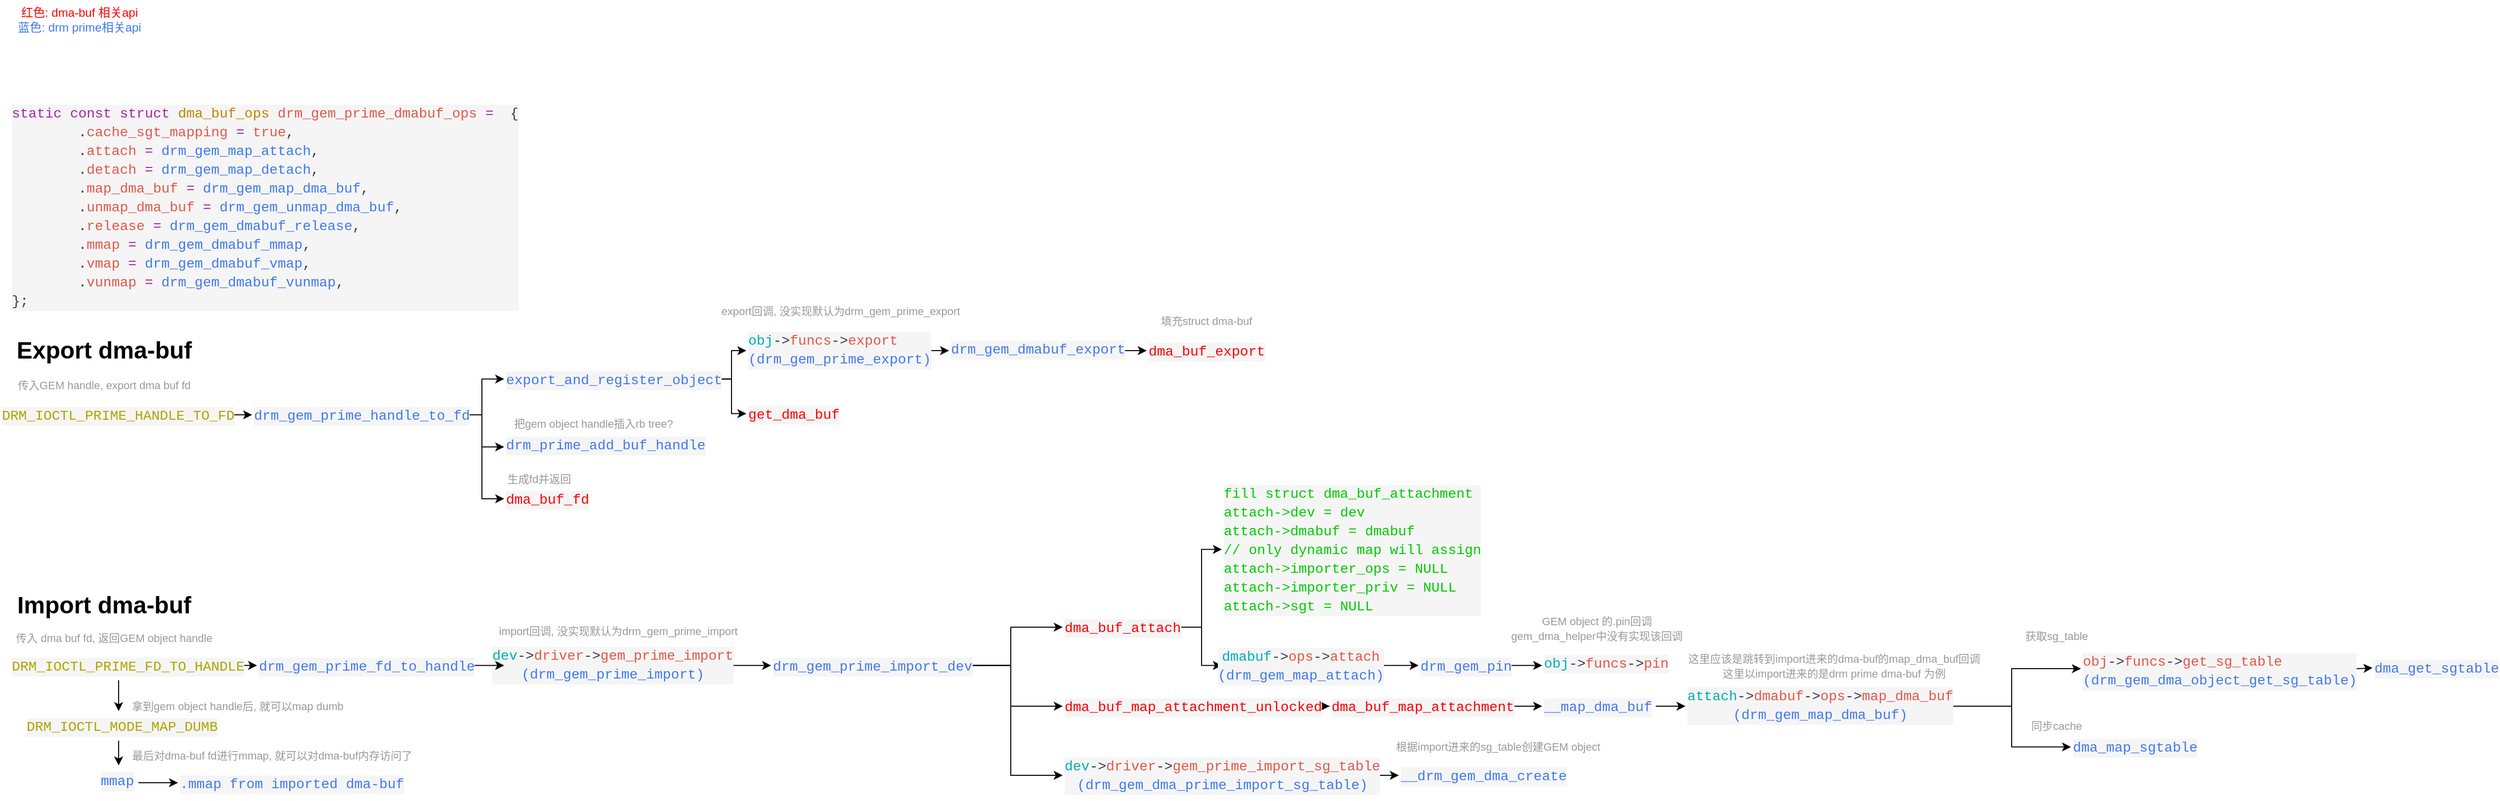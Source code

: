 <mxfile version="25.0.3">
  <diagram name="Page-1" id="syf8CGJI8Fy8KUV9CtZf">
    <mxGraphModel dx="1064" dy="1707" grid="1" gridSize="10" guides="1" tooltips="1" connect="1" arrows="1" fold="1" page="1" pageScale="1" pageWidth="827" pageHeight="1169" background="#FFFFFF" math="0" shadow="0">
      <root>
        <mxCell id="0" />
        <mxCell id="1" parent="0" />
        <mxCell id="7QPMSQ-8bjf0m_F3JloD-5" value="" style="edgeStyle=orthogonalEdgeStyle;rounded=0;orthogonalLoop=1;jettySize=auto;html=1;" parent="1" source="7QPMSQ-8bjf0m_F3JloD-2" target="7QPMSQ-8bjf0m_F3JloD-3" edge="1">
          <mxGeometry relative="1" as="geometry" />
        </mxCell>
        <mxCell id="7QPMSQ-8bjf0m_F3JloD-2" value="&lt;div style=&quot;color: #383a42;background-color: #f5f5f5;font-family: Consolas, &#39;Courier New&#39;, monospace;font-weight: normal;font-size: 14px;line-height: 19px;white-space: pre;&quot;&gt;&lt;div&gt;&lt;span style=&quot;color: #aca600;&quot;&gt;DRM_IOCTL_PRIME_HANDLE_TO_FD&lt;/span&gt;&lt;/div&gt;&lt;/div&gt;" style="text;whiteSpace=wrap;html=1;" parent="1" vertex="1">
          <mxGeometry y="55" width="230" height="30" as="geometry" />
        </mxCell>
        <mxCell id="7QPMSQ-8bjf0m_F3JloD-10" style="edgeStyle=orthogonalEdgeStyle;rounded=0;orthogonalLoop=1;jettySize=auto;html=1;exitX=1;exitY=0.5;exitDx=0;exitDy=0;entryX=0;entryY=0.5;entryDx=0;entryDy=0;" parent="1" source="7QPMSQ-8bjf0m_F3JloD-3" target="7QPMSQ-8bjf0m_F3JloD-8" edge="1">
          <mxGeometry relative="1" as="geometry" />
        </mxCell>
        <mxCell id="vuLgAwZv7nSGGhIB2zGk-6" style="edgeStyle=orthogonalEdgeStyle;rounded=0;orthogonalLoop=1;jettySize=auto;html=1;exitX=1;exitY=0.5;exitDx=0;exitDy=0;entryX=0;entryY=0.5;entryDx=0;entryDy=0;" parent="1" source="7QPMSQ-8bjf0m_F3JloD-3" target="vuLgAwZv7nSGGhIB2zGk-5" edge="1">
          <mxGeometry relative="1" as="geometry" />
        </mxCell>
        <mxCell id="vuLgAwZv7nSGGhIB2zGk-9" style="edgeStyle=orthogonalEdgeStyle;rounded=0;orthogonalLoop=1;jettySize=auto;html=1;exitX=1;exitY=0.5;exitDx=0;exitDy=0;entryX=0;entryY=0.5;entryDx=0;entryDy=0;" parent="1" source="7QPMSQ-8bjf0m_F3JloD-3" target="vuLgAwZv7nSGGhIB2zGk-8" edge="1">
          <mxGeometry relative="1" as="geometry" />
        </mxCell>
        <mxCell id="7QPMSQ-8bjf0m_F3JloD-3" value="&lt;div style=&quot;color: #383a42;background-color: #f5f5f5;font-family: Consolas, &#39;Courier New&#39;, monospace;font-weight: normal;font-size: 14px;line-height: 19px;white-space: pre;&quot;&gt;&lt;div&gt;&lt;span style=&quot;color: #4078f2;&quot;&gt;drm_gem_prime_handle_to_fd&lt;/span&gt;&lt;/div&gt;&lt;/div&gt;" style="text;whiteSpace=wrap;html=1;" parent="1" vertex="1">
          <mxGeometry x="255" y="55" width="210" height="30" as="geometry" />
        </mxCell>
        <mxCell id="7QPMSQ-8bjf0m_F3JloD-6" value="&lt;font color=&quot;#999999&quot; style=&quot;font-size: 11px;&quot;&gt;传入GEM handle, export dma buf fd&lt;/font&gt;" style="text;html=1;align=center;verticalAlign=middle;resizable=0;points=[];autosize=1;strokeColor=none;fillColor=none;" parent="1" vertex="1">
          <mxGeometry x="5" y="25" width="200" height="30" as="geometry" />
        </mxCell>
        <mxCell id="7QPMSQ-8bjf0m_F3JloD-13" value="" style="edgeStyle=orthogonalEdgeStyle;rounded=0;orthogonalLoop=1;jettySize=auto;html=1;" parent="1" source="7QPMSQ-8bjf0m_F3JloD-8" target="7QPMSQ-8bjf0m_F3JloD-12" edge="1">
          <mxGeometry relative="1" as="geometry" />
        </mxCell>
        <mxCell id="7QPMSQ-8bjf0m_F3JloD-15" style="edgeStyle=orthogonalEdgeStyle;rounded=0;orthogonalLoop=1;jettySize=auto;html=1;exitX=1;exitY=0.5;exitDx=0;exitDy=0;entryX=0;entryY=0.5;entryDx=0;entryDy=0;" parent="1" source="7QPMSQ-8bjf0m_F3JloD-8" target="7QPMSQ-8bjf0m_F3JloD-14" edge="1">
          <mxGeometry relative="1" as="geometry" />
        </mxCell>
        <mxCell id="7QPMSQ-8bjf0m_F3JloD-8" value="&lt;div style=&quot;color: #383a42;background-color: #f5f5f5;font-family: Consolas, &#39;Courier New&#39;, monospace;font-weight: normal;font-size: 14px;line-height: 19px;white-space: pre;&quot;&gt;&lt;div&gt;&lt;span style=&quot;color: #4078f2;&quot;&gt;export_and_register_object&lt;/span&gt;&lt;/div&gt;&lt;/div&gt;" style="text;whiteSpace=wrap;html=1;" parent="1" vertex="1">
          <mxGeometry x="510" y="18.75" width="210" height="30" as="geometry" />
        </mxCell>
        <mxCell id="7QPMSQ-8bjf0m_F3JloD-17" value="" style="edgeStyle=orthogonalEdgeStyle;rounded=0;orthogonalLoop=1;jettySize=auto;html=1;" parent="1" source="7QPMSQ-8bjf0m_F3JloD-12" target="7QPMSQ-8bjf0m_F3JloD-16" edge="1">
          <mxGeometry relative="1" as="geometry" />
        </mxCell>
        <mxCell id="7QPMSQ-8bjf0m_F3JloD-12" value="&lt;div style=&quot;color: #383a42;background-color: #f5f5f5;font-family: Consolas, &#39;Courier New&#39;, monospace;font-weight: normal;font-size: 14px;line-height: 19px;white-space: pre;&quot;&gt;&lt;div&gt;&lt;div style=&quot;line-height: 19px;&quot;&gt;&lt;span style=&quot;color: #00afaf;&quot;&gt;obj&lt;/span&gt;-&amp;gt;&lt;span style=&quot;color: #e45649;&quot;&gt;funcs&lt;/span&gt;-&amp;gt;&lt;span style=&quot;color: #e45649;&quot;&gt;export&lt;/span&gt;&lt;/div&gt;&lt;/div&gt;&lt;div&gt;&lt;span style=&quot;color: #4078f2;&quot;&gt;(drm_gem_prime_export)&lt;/span&gt;&lt;/div&gt;&lt;/div&gt;" style="text;whiteSpace=wrap;html=1;" parent="1" vertex="1">
          <mxGeometry x="755" y="-21.25" width="160" height="52.5" as="geometry" />
        </mxCell>
        <mxCell id="7QPMSQ-8bjf0m_F3JloD-14" value="&lt;div style=&quot;background-color: rgb(245, 245, 245); font-family: Consolas, &amp;quot;Courier New&amp;quot;, monospace; font-weight: normal; font-size: 14px; line-height: 19px; white-space: pre;&quot;&gt;&lt;div style=&quot;&quot;&gt;&lt;font color=&quot;#ff0000&quot;&gt;get_dma_buf&lt;/font&gt;&lt;/div&gt;&lt;/div&gt;" style="text;whiteSpace=wrap;html=1;" parent="1" vertex="1">
          <mxGeometry x="755" y="53.75" width="90" height="30" as="geometry" />
        </mxCell>
        <mxCell id="7QPMSQ-8bjf0m_F3JloD-19" value="" style="edgeStyle=orthogonalEdgeStyle;rounded=0;orthogonalLoop=1;jettySize=auto;html=1;" parent="1" source="7QPMSQ-8bjf0m_F3JloD-16" target="7QPMSQ-8bjf0m_F3JloD-18" edge="1">
          <mxGeometry relative="1" as="geometry" />
        </mxCell>
        <mxCell id="7QPMSQ-8bjf0m_F3JloD-16" value="&lt;div style=&quot;color: #383a42;background-color: #f5f5f5;font-family: Consolas, &#39;Courier New&#39;, monospace;font-weight: normal;font-size: 14px;line-height: 19px;white-space: pre;&quot;&gt;&lt;div&gt;&lt;span style=&quot;color: #4078f2;&quot;&gt;drm_gem_dmabuf_export&lt;/span&gt;&lt;/div&gt;&lt;/div&gt;" style="text;whiteSpace=wrap;html=1;" parent="1" vertex="1">
          <mxGeometry x="960" y="-12.5" width="170" height="35" as="geometry" />
        </mxCell>
        <mxCell id="7QPMSQ-8bjf0m_F3JloD-18" value="&lt;div style=&quot;background-color: rgb(245, 245, 245); font-family: Consolas, &amp;quot;Courier New&amp;quot;, monospace; font-weight: normal; font-size: 14px; line-height: 19px; white-space: pre;&quot;&gt;&lt;div style=&quot;&quot;&gt;&lt;font color=&quot;#ff0000&quot;&gt;dma_buf_export&lt;/font&gt;&lt;/div&gt;&lt;/div&gt;" style="text;whiteSpace=wrap;html=1;" parent="1" vertex="1">
          <mxGeometry x="1160" y="-10" width="120" height="30" as="geometry" />
        </mxCell>
        <mxCell id="7QPMSQ-8bjf0m_F3JloD-24" value="" style="edgeStyle=orthogonalEdgeStyle;rounded=0;orthogonalLoop=1;jettySize=auto;html=1;" parent="1" source="7QPMSQ-8bjf0m_F3JloD-20" target="7QPMSQ-8bjf0m_F3JloD-23" edge="1">
          <mxGeometry relative="1" as="geometry" />
        </mxCell>
        <mxCell id="vuLgAwZv7nSGGhIB2zGk-18" value="" style="edgeStyle=orthogonalEdgeStyle;rounded=0;orthogonalLoop=1;jettySize=auto;html=1;" parent="1" source="7QPMSQ-8bjf0m_F3JloD-20" target="vuLgAwZv7nSGGhIB2zGk-17" edge="1">
          <mxGeometry relative="1" as="geometry" />
        </mxCell>
        <mxCell id="7QPMSQ-8bjf0m_F3JloD-20" value="&lt;div style=&quot;color: #383a42;background-color: #f5f5f5;font-family: Consolas, &#39;Courier New&#39;, monospace;font-weight: normal;font-size: 14px;line-height: 19px;white-space: pre;&quot;&gt;&lt;div&gt;&lt;span style=&quot;color: #aca600;&quot;&gt;DRM_IOCTL_PRIME_FD_TO_HANDLE&lt;/span&gt;&lt;/div&gt;&lt;/div&gt;" style="text;whiteSpace=wrap;html=1;" parent="1" vertex="1">
          <mxGeometry x="10" y="308.75" width="220" height="30" as="geometry" />
        </mxCell>
        <mxCell id="7QPMSQ-8bjf0m_F3JloD-21" value="传入 dma buf fd, 返回GEM object handle" style="text;html=1;align=center;verticalAlign=middle;resizable=0;points=[];autosize=1;strokeColor=none;fillColor=none;fontSize=11;fontColor=#999999;" parent="1" vertex="1">
          <mxGeometry x="5" y="281.25" width="220" height="30" as="geometry" />
        </mxCell>
        <mxCell id="7QPMSQ-8bjf0m_F3JloD-27" value="" style="edgeStyle=orthogonalEdgeStyle;rounded=0;orthogonalLoop=1;jettySize=auto;html=1;" parent="1" source="7QPMSQ-8bjf0m_F3JloD-22" target="7QPMSQ-8bjf0m_F3JloD-25" edge="1">
          <mxGeometry relative="1" as="geometry" />
        </mxCell>
        <mxCell id="7QPMSQ-8bjf0m_F3JloD-22" value="&lt;div style=&quot;color: #383a42;background-color: #f5f5f5;font-family: Consolas, &#39;Courier New&#39;, monospace;font-weight: normal;font-size: 14px;line-height: 19px;white-space: pre;&quot;&gt;&lt;div&gt;&lt;div style=&quot;line-height: 19px;&quot;&gt;&lt;span style=&quot;color: #00afaf;&quot;&gt;dev&lt;/span&gt;-&amp;gt;&lt;span style=&quot;color: #e45649;&quot;&gt;driver&lt;/span&gt;-&amp;gt;&lt;span style=&quot;color: #e45649;&quot;&gt;gem_prime_import&lt;/span&gt;&lt;/div&gt;&lt;/div&gt;&lt;div&gt;&lt;span style=&quot;color: #4078f2;&quot;&gt;(drm_gem_prime_import)&lt;/span&gt;&lt;/div&gt;&lt;/div&gt;" style="text;whiteSpace=wrap;html=1;align=center;" parent="1" vertex="1">
          <mxGeometry x="510" y="297.5" width="220" height="52.5" as="geometry" />
        </mxCell>
        <mxCell id="7QPMSQ-8bjf0m_F3JloD-26" value="" style="edgeStyle=orthogonalEdgeStyle;rounded=0;orthogonalLoop=1;jettySize=auto;html=1;" parent="1" source="7QPMSQ-8bjf0m_F3JloD-23" target="7QPMSQ-8bjf0m_F3JloD-22" edge="1">
          <mxGeometry relative="1" as="geometry" />
        </mxCell>
        <mxCell id="7QPMSQ-8bjf0m_F3JloD-23" value="&lt;div style=&quot;color: #383a42;background-color: #f5f5f5;font-family: Consolas, &#39;Courier New&#39;, monospace;font-weight: normal;font-size: 14px;line-height: 19px;white-space: pre;&quot;&gt;&lt;div&gt;&lt;span style=&quot;color: #4078f2;&quot;&gt;drm_gem_prime_fd_to_handle&lt;/span&gt;&lt;/div&gt;&lt;/div&gt;" style="text;whiteSpace=wrap;html=1;" parent="1" vertex="1">
          <mxGeometry x="260" y="308.75" width="210" height="30" as="geometry" />
        </mxCell>
        <mxCell id="7QPMSQ-8bjf0m_F3JloD-29" style="edgeStyle=orthogonalEdgeStyle;rounded=0;orthogonalLoop=1;jettySize=auto;html=1;exitX=1;exitY=0.5;exitDx=0;exitDy=0;entryX=0;entryY=0.5;entryDx=0;entryDy=0;" parent="1" source="7QPMSQ-8bjf0m_F3JloD-25" target="7QPMSQ-8bjf0m_F3JloD-28" edge="1">
          <mxGeometry relative="1" as="geometry" />
        </mxCell>
        <mxCell id="7QPMSQ-8bjf0m_F3JloD-41" style="edgeStyle=orthogonalEdgeStyle;rounded=0;orthogonalLoop=1;jettySize=auto;html=1;exitX=1;exitY=0.5;exitDx=0;exitDy=0;entryX=0;entryY=0.5;entryDx=0;entryDy=0;" parent="1" source="7QPMSQ-8bjf0m_F3JloD-25" target="7QPMSQ-8bjf0m_F3JloD-39" edge="1">
          <mxGeometry relative="1" as="geometry" />
        </mxCell>
        <mxCell id="7QPMSQ-8bjf0m_F3JloD-43" style="edgeStyle=orthogonalEdgeStyle;rounded=0;orthogonalLoop=1;jettySize=auto;html=1;exitX=1;exitY=0.5;exitDx=0;exitDy=0;entryX=0;entryY=0.5;entryDx=0;entryDy=0;" parent="1" source="7QPMSQ-8bjf0m_F3JloD-25" target="7QPMSQ-8bjf0m_F3JloD-42" edge="1">
          <mxGeometry relative="1" as="geometry" />
        </mxCell>
        <mxCell id="7QPMSQ-8bjf0m_F3JloD-25" value="&lt;div style=&quot;color: #383a42;background-color: #f5f5f5;font-family: Consolas, &#39;Courier New&#39;, monospace;font-weight: normal;font-size: 14px;line-height: 19px;white-space: pre;&quot;&gt;&lt;div&gt;&lt;span style=&quot;color: #4078f2;&quot;&gt;drm_gem_prime_import_dev&lt;/span&gt;&lt;/div&gt;&lt;/div&gt;" style="text;whiteSpace=wrap;html=1;" parent="1" vertex="1">
          <mxGeometry x="780" y="308.75" width="190" height="30" as="geometry" />
        </mxCell>
        <mxCell id="7QPMSQ-8bjf0m_F3JloD-31" value="" style="edgeStyle=orthogonalEdgeStyle;rounded=0;orthogonalLoop=1;jettySize=auto;html=1;" parent="1" source="7QPMSQ-8bjf0m_F3JloD-28" target="7QPMSQ-8bjf0m_F3JloD-30" edge="1">
          <mxGeometry relative="1" as="geometry" />
        </mxCell>
        <mxCell id="7QPMSQ-8bjf0m_F3JloD-54" style="edgeStyle=orthogonalEdgeStyle;rounded=0;orthogonalLoop=1;jettySize=auto;html=1;exitX=1;exitY=0.5;exitDx=0;exitDy=0;entryX=0;entryY=0.5;entryDx=0;entryDy=0;" parent="1" source="7QPMSQ-8bjf0m_F3JloD-28" target="7QPMSQ-8bjf0m_F3JloD-52" edge="1">
          <mxGeometry relative="1" as="geometry" />
        </mxCell>
        <mxCell id="7QPMSQ-8bjf0m_F3JloD-28" value="&lt;div style=&quot;background-color: rgb(245, 245, 245); font-family: Consolas, &amp;quot;Courier New&amp;quot;, monospace; font-weight: normal; font-size: 14px; line-height: 19px; white-space: pre;&quot;&gt;&lt;div style=&quot;&quot;&gt;&lt;font color=&quot;#ff0000&quot;&gt;dma_buf_attach&lt;/font&gt;&lt;/div&gt;&lt;/div&gt;" style="text;whiteSpace=wrap;html=1;" parent="1" vertex="1">
          <mxGeometry x="1075" y="270" width="120" height="30" as="geometry" />
        </mxCell>
        <mxCell id="7QPMSQ-8bjf0m_F3JloD-35" value="" style="edgeStyle=orthogonalEdgeStyle;rounded=0;orthogonalLoop=1;jettySize=auto;html=1;" parent="1" source="7QPMSQ-8bjf0m_F3JloD-30" target="7QPMSQ-8bjf0m_F3JloD-34" edge="1">
          <mxGeometry relative="1" as="geometry" />
        </mxCell>
        <mxCell id="7QPMSQ-8bjf0m_F3JloD-30" value="&lt;div style=&quot;background-color: rgb(245, 245, 245); font-family: Consolas, &amp;quot;Courier New&amp;quot;, monospace; font-weight: normal; font-size: 14px; line-height: 19px; white-space: pre;&quot;&gt;&lt;div style=&quot;color: rgb(56, 58, 66);&quot;&gt;&lt;span style=&quot;color: #00afaf;&quot;&gt;dmabuf&lt;/span&gt;&lt;span style=&quot;color: #383a42;&quot;&gt;-&amp;gt;&lt;/span&gt;&lt;span style=&quot;color: #e45649;&quot;&gt;ops&lt;/span&gt;&lt;span style=&quot;color: #383a42;&quot;&gt;-&amp;gt;&lt;/span&gt;&lt;span style=&quot;color: #e45649;&quot;&gt;attach&lt;/span&gt;&lt;/div&gt;&lt;div style=&quot;&quot;&gt;&lt;span style=&quot;color: rgb(64, 120, 242);&quot;&gt;(drm_gem_map_attach)&lt;/span&gt;&lt;/div&gt;&lt;/div&gt;" style="text;whiteSpace=wrap;html=1;align=center;" parent="1" vertex="1">
          <mxGeometry x="1236" y="298.75" width="160" height="50" as="geometry" />
        </mxCell>
        <mxCell id="7QPMSQ-8bjf0m_F3JloD-32" value="&lt;div style=&quot;color: #383a42;background-color: #f5f5f5;font-family: Consolas, &#39;Courier New&#39;, monospace;font-weight: normal;font-size: 14px;line-height: 19px;white-space: pre;&quot;&gt;&lt;div&gt;&lt;span style=&quot;color: #a626a4;&quot;&gt;static&lt;/span&gt;&lt;span style=&quot;color: #383a42;&quot;&gt; &lt;/span&gt;&lt;span style=&quot;color: #a626a4;&quot;&gt;const&lt;/span&gt;&lt;span style=&quot;color: #383a42;&quot;&gt; &lt;/span&gt;&lt;span style=&quot;color: #a626a4;&quot;&gt;struct&lt;/span&gt;&lt;span style=&quot;color: #383a42;&quot;&gt; &lt;/span&gt;&lt;span style=&quot;color: #c18401;&quot;&gt;dma_buf_ops&lt;/span&gt;&lt;span style=&quot;color: #383a42;&quot;&gt; &lt;/span&gt;&lt;span style=&quot;color: #e45649;&quot;&gt;drm_gem_prime_dmabuf_ops&lt;/span&gt;&lt;span style=&quot;color: #383a42;&quot;&gt; &lt;/span&gt;&lt;span style=&quot;color: #a626a4;&quot;&gt;=&lt;/span&gt;&lt;span style=&quot;color: #383a42;&quot;&gt; &amp;nbsp;{&lt;/span&gt;&lt;/div&gt;&lt;div&gt;&lt;span style=&quot;color: #383a42;&quot;&gt;&amp;nbsp; &amp;nbsp; &amp;nbsp; &amp;nbsp; .&lt;/span&gt;&lt;span style=&quot;color: #e45649;&quot;&gt;cache_sgt_mapping&lt;/span&gt;&lt;span style=&quot;color: #383a42;&quot;&gt; &lt;/span&gt;&lt;span style=&quot;color: #a626a4;&quot;&gt;=&lt;/span&gt;&lt;span style=&quot;color: #383a42;&quot;&gt; &lt;/span&gt;&lt;span style=&quot;color: #e45649;&quot;&gt;true&lt;/span&gt;&lt;span style=&quot;color: #383a42;&quot;&gt;,&lt;/span&gt;&lt;/div&gt;&lt;div&gt;&lt;span style=&quot;color: #383a42;&quot;&gt;&amp;nbsp; &amp;nbsp; &amp;nbsp; &amp;nbsp; .&lt;/span&gt;&lt;span style=&quot;color: #e45649;&quot;&gt;attach&lt;/span&gt;&lt;span style=&quot;color: #383a42;&quot;&gt; &lt;/span&gt;&lt;span style=&quot;color: #a626a4;&quot;&gt;=&lt;/span&gt;&lt;span style=&quot;color: #383a42;&quot;&gt; &lt;/span&gt;&lt;span style=&quot;color: #4078f2;&quot;&gt;drm_gem_map_attach&lt;/span&gt;&lt;span style=&quot;color: #383a42;&quot;&gt;,&lt;/span&gt;&lt;/div&gt;&lt;div&gt;&lt;span style=&quot;color: #383a42;&quot;&gt;&amp;nbsp; &amp;nbsp; &amp;nbsp; &amp;nbsp; .&lt;/span&gt;&lt;span style=&quot;color: #e45649;&quot;&gt;detach&lt;/span&gt;&lt;span style=&quot;color: #383a42;&quot;&gt; &lt;/span&gt;&lt;span style=&quot;color: #a626a4;&quot;&gt;=&lt;/span&gt;&lt;span style=&quot;color: #383a42;&quot;&gt; &lt;/span&gt;&lt;span style=&quot;color: #4078f2;&quot;&gt;drm_gem_map_detach&lt;/span&gt;&lt;span style=&quot;color: #383a42;&quot;&gt;,&lt;/span&gt;&lt;/div&gt;&lt;div&gt;&lt;span style=&quot;color: #383a42;&quot;&gt;&amp;nbsp; &amp;nbsp; &amp;nbsp; &amp;nbsp; .&lt;/span&gt;&lt;span style=&quot;color: #e45649;&quot;&gt;map_dma_buf&lt;/span&gt;&lt;span style=&quot;color: #383a42;&quot;&gt; &lt;/span&gt;&lt;span style=&quot;color: #a626a4;&quot;&gt;=&lt;/span&gt;&lt;span style=&quot;color: #383a42;&quot;&gt; &lt;/span&gt;&lt;span style=&quot;color: #4078f2;&quot;&gt;drm_gem_map_dma_buf&lt;/span&gt;&lt;span style=&quot;color: #383a42;&quot;&gt;,&lt;/span&gt;&lt;/div&gt;&lt;div&gt;&lt;span style=&quot;color: #383a42;&quot;&gt;&amp;nbsp; &amp;nbsp; &amp;nbsp; &amp;nbsp; .&lt;/span&gt;&lt;span style=&quot;color: #e45649;&quot;&gt;unmap_dma_buf&lt;/span&gt;&lt;span style=&quot;color: #383a42;&quot;&gt; &lt;/span&gt;&lt;span style=&quot;color: #a626a4;&quot;&gt;=&lt;/span&gt;&lt;span style=&quot;color: #383a42;&quot;&gt; &lt;/span&gt;&lt;span style=&quot;color: #4078f2;&quot;&gt;drm_gem_unmap_dma_buf&lt;/span&gt;&lt;span style=&quot;color: #383a42;&quot;&gt;,&lt;/span&gt;&lt;/div&gt;&lt;div&gt;&lt;span style=&quot;color: #383a42;&quot;&gt;&amp;nbsp; &amp;nbsp; &amp;nbsp; &amp;nbsp; .&lt;/span&gt;&lt;span style=&quot;color: #e45649;&quot;&gt;release&lt;/span&gt;&lt;span style=&quot;color: #383a42;&quot;&gt; &lt;/span&gt;&lt;span style=&quot;color: #a626a4;&quot;&gt;=&lt;/span&gt;&lt;span style=&quot;color: #383a42;&quot;&gt; &lt;/span&gt;&lt;span style=&quot;color: #4078f2;&quot;&gt;drm_gem_dmabuf_release&lt;/span&gt;&lt;span style=&quot;color: #383a42;&quot;&gt;,&lt;/span&gt;&lt;/div&gt;&lt;div&gt;&lt;span style=&quot;color: #383a42;&quot;&gt;&amp;nbsp; &amp;nbsp; &amp;nbsp; &amp;nbsp; .&lt;/span&gt;&lt;span style=&quot;color: #e45649;&quot;&gt;mmap&lt;/span&gt;&lt;span style=&quot;color: #383a42;&quot;&gt; &lt;/span&gt;&lt;span style=&quot;color: #a626a4;&quot;&gt;=&lt;/span&gt;&lt;span style=&quot;color: #383a42;&quot;&gt; &lt;/span&gt;&lt;span style=&quot;color: #4078f2;&quot;&gt;drm_gem_dmabuf_mmap&lt;/span&gt;&lt;span style=&quot;color: #383a42;&quot;&gt;,&lt;/span&gt;&lt;/div&gt;&lt;div&gt;&lt;span style=&quot;color: #383a42;&quot;&gt;&amp;nbsp; &amp;nbsp; &amp;nbsp; &amp;nbsp; .&lt;/span&gt;&lt;span style=&quot;color: #e45649;&quot;&gt;vmap&lt;/span&gt;&lt;span style=&quot;color: #383a42;&quot;&gt; &lt;/span&gt;&lt;span style=&quot;color: #a626a4;&quot;&gt;=&lt;/span&gt;&lt;span style=&quot;color: #383a42;&quot;&gt; &lt;/span&gt;&lt;span style=&quot;color: #4078f2;&quot;&gt;drm_gem_dmabuf_vmap&lt;/span&gt;&lt;span style=&quot;color: #383a42;&quot;&gt;,&lt;/span&gt;&lt;/div&gt;&lt;div&gt;&lt;span style=&quot;color: #383a42;&quot;&gt;&amp;nbsp; &amp;nbsp; &amp;nbsp; &amp;nbsp; .&lt;/span&gt;&lt;span style=&quot;color: #e45649;&quot;&gt;vunmap&lt;/span&gt;&lt;span style=&quot;color: #383a42;&quot;&gt; &lt;/span&gt;&lt;span style=&quot;color: #a626a4;&quot;&gt;=&lt;/span&gt;&lt;span style=&quot;color: #383a42;&quot;&gt; &lt;/span&gt;&lt;span style=&quot;color: #4078f2;&quot;&gt;drm_gem_dmabuf_vunmap&lt;/span&gt;&lt;span style=&quot;color: #383a42;&quot;&gt;,&lt;/span&gt;&lt;/div&gt;&lt;div&gt;&lt;span style=&quot;color: #383a42;&quot;&gt;};&lt;/span&gt;&lt;/div&gt;&lt;/div&gt;" style="text;whiteSpace=wrap;html=1;" parent="1" vertex="1">
          <mxGeometry x="10" y="-251.25" width="500" height="230" as="geometry" />
        </mxCell>
        <mxCell id="7QPMSQ-8bjf0m_F3JloD-37" value="" style="edgeStyle=orthogonalEdgeStyle;rounded=0;orthogonalLoop=1;jettySize=auto;html=1;" parent="1" source="7QPMSQ-8bjf0m_F3JloD-34" target="7QPMSQ-8bjf0m_F3JloD-36" edge="1">
          <mxGeometry relative="1" as="geometry" />
        </mxCell>
        <mxCell id="7QPMSQ-8bjf0m_F3JloD-34" value="&lt;div style=&quot;color: #383a42;background-color: #f5f5f5;font-family: Consolas, &#39;Courier New&#39;, monospace;font-weight: normal;font-size: 14px;line-height: 19px;white-space: pre;&quot;&gt;&lt;div&gt;&lt;span style=&quot;color: #4078f2;&quot;&gt;drm_gem_pin&lt;/span&gt;&lt;/div&gt;&lt;/div&gt;" style="text;whiteSpace=wrap;html=1;" parent="1" vertex="1">
          <mxGeometry x="1435" y="308.75" width="90" height="30" as="geometry" />
        </mxCell>
        <mxCell id="7QPMSQ-8bjf0m_F3JloD-36" value="&lt;div style=&quot;color: #383a42;background-color: #f5f5f5;font-family: Consolas, &#39;Courier New&#39;, monospace;font-weight: normal;font-size: 14px;line-height: 19px;white-space: pre;&quot;&gt;&lt;div&gt;&lt;span style=&quot;color: #00afaf;&quot;&gt;obj&lt;/span&gt;&lt;span style=&quot;color: #383a42;&quot;&gt;-&amp;gt;&lt;/span&gt;&lt;span style=&quot;color: #e45649;&quot;&gt;funcs&lt;/span&gt;&lt;span style=&quot;color: #383a42;&quot;&gt;-&amp;gt;&lt;/span&gt;&lt;span style=&quot;color: #e45649;&quot;&gt;pin&lt;/span&gt;&lt;/div&gt;&lt;/div&gt;" style="text;whiteSpace=wrap;html=1;" parent="1" vertex="1">
          <mxGeometry x="1560" y="306.25" width="120" height="35" as="geometry" />
        </mxCell>
        <mxCell id="7QPMSQ-8bjf0m_F3JloD-38" value="&lt;font color=&quot;#999999&quot; style=&quot;font-size: 11px;&quot;&gt;GEM object 的.pin回调&lt;/font&gt;&lt;div&gt;&lt;font color=&quot;#999999&quot;&gt;&lt;span style=&quot;font-size: 11px;&quot;&gt;gem_dma_helper中没有实现该回调&lt;/span&gt;&lt;/font&gt;&lt;/div&gt;" style="text;html=1;align=center;verticalAlign=middle;resizable=0;points=[];autosize=1;strokeColor=none;fillColor=none;" parent="1" vertex="1">
          <mxGeometry x="1515" y="266.25" width="200" height="40" as="geometry" />
        </mxCell>
        <mxCell id="7QPMSQ-8bjf0m_F3JloD-46" value="" style="edgeStyle=orthogonalEdgeStyle;rounded=0;orthogonalLoop=1;jettySize=auto;html=1;" parent="1" source="7QPMSQ-8bjf0m_F3JloD-39" target="7QPMSQ-8bjf0m_F3JloD-45" edge="1">
          <mxGeometry relative="1" as="geometry" />
        </mxCell>
        <mxCell id="7QPMSQ-8bjf0m_F3JloD-39" value="&lt;div style=&quot;background-color: rgb(245, 245, 245); font-family: Consolas, &amp;quot;Courier New&amp;quot;, monospace; font-weight: normal; font-size: 14px; line-height: 19px; white-space: pre;&quot;&gt;&lt;div style=&quot;&quot;&gt;&lt;font color=&quot;#ff0000&quot;&gt;dma_buf_map_attachment_unlocked&lt;/font&gt;&lt;/div&gt;&lt;/div&gt;" style="text;whiteSpace=wrap;html=1;" parent="1" vertex="1">
          <mxGeometry x="1075" y="350" width="250" height="30" as="geometry" />
        </mxCell>
        <mxCell id="7QPMSQ-8bjf0m_F3JloD-40" value="&lt;font color=&quot;#ff0000&quot;&gt;红色: dma-buf 相关api&lt;/font&gt;&lt;div&gt;&lt;font color=&quot;#4078f2&quot;&gt;蓝色: drm prime相关api&lt;/font&gt;&lt;/div&gt;" style="text;html=1;align=center;verticalAlign=middle;resizable=0;points=[];autosize=1;strokeColor=none;fillColor=none;" parent="1" vertex="1">
          <mxGeometry x="5" y="-350" width="150" height="40" as="geometry" />
        </mxCell>
        <mxCell id="7QPMSQ-8bjf0m_F3JloD-67" value="" style="edgeStyle=orthogonalEdgeStyle;rounded=0;orthogonalLoop=1;jettySize=auto;html=1;" parent="1" source="7QPMSQ-8bjf0m_F3JloD-42" target="7QPMSQ-8bjf0m_F3JloD-66" edge="1">
          <mxGeometry relative="1" as="geometry" />
        </mxCell>
        <mxCell id="7QPMSQ-8bjf0m_F3JloD-42" value="&lt;div style=&quot;background-color: rgb(245, 245, 245); font-family: Consolas, &amp;quot;Courier New&amp;quot;, monospace; font-weight: normal; font-size: 14px; line-height: 19px; white-space: pre;&quot;&gt;&lt;div style=&quot;color: rgb(56, 58, 66);&quot;&gt;&lt;span style=&quot;color: #00afaf;&quot;&gt;dev&lt;/span&gt;&lt;span style=&quot;color: #383a42;&quot;&gt;-&amp;gt;&lt;/span&gt;&lt;span style=&quot;color: #e45649;&quot;&gt;driver&lt;/span&gt;&lt;span style=&quot;color: #383a42;&quot;&gt;-&amp;gt;&lt;/span&gt;&lt;span style=&quot;color: #e45649;&quot;&gt;gem_prime_import_sg_table&lt;/span&gt;&lt;/div&gt;&lt;div style=&quot;text-align: center;&quot;&gt;&lt;font color=&quot;#4078f2&quot;&gt;(drm_gem_dma_prime_import_sg_table)&lt;/font&gt;&lt;/div&gt;&lt;/div&gt;" style="text;whiteSpace=wrap;html=1;" parent="1" vertex="1">
          <mxGeometry x="1075" y="410" width="300" height="50" as="geometry" />
        </mxCell>
        <mxCell id="7QPMSQ-8bjf0m_F3JloD-48" value="" style="edgeStyle=orthogonalEdgeStyle;rounded=0;orthogonalLoop=1;jettySize=auto;html=1;" parent="1" source="7QPMSQ-8bjf0m_F3JloD-45" target="7QPMSQ-8bjf0m_F3JloD-47" edge="1">
          <mxGeometry relative="1" as="geometry" />
        </mxCell>
        <mxCell id="7QPMSQ-8bjf0m_F3JloD-45" value="&lt;div style=&quot;background-color: rgb(245, 245, 245); font-family: Consolas, &amp;quot;Courier New&amp;quot;, monospace; font-weight: normal; font-size: 14px; line-height: 19px; white-space: pre;&quot;&gt;&lt;div style=&quot;&quot;&gt;&lt;font color=&quot;#ff0000&quot;&gt;dma_buf_map_attachment&lt;/font&gt;&lt;/div&gt;&lt;/div&gt;" style="text;whiteSpace=wrap;html=1;" parent="1" vertex="1">
          <mxGeometry x="1345" y="350" width="180" height="30" as="geometry" />
        </mxCell>
        <mxCell id="7QPMSQ-8bjf0m_F3JloD-50" value="" style="edgeStyle=orthogonalEdgeStyle;rounded=0;orthogonalLoop=1;jettySize=auto;html=1;" parent="1" source="7QPMSQ-8bjf0m_F3JloD-47" target="7QPMSQ-8bjf0m_F3JloD-49" edge="1">
          <mxGeometry relative="1" as="geometry" />
        </mxCell>
        <mxCell id="7QPMSQ-8bjf0m_F3JloD-47" value="&lt;div style=&quot;color: #383a42;background-color: #f5f5f5;font-family: Consolas, &#39;Courier New&#39;, monospace;font-weight: normal;font-size: 14px;line-height: 19px;white-space: pre;&quot;&gt;&lt;div&gt;&lt;span style=&quot;color: #4078f2;&quot;&gt;__map_dma_buf&lt;/span&gt;&lt;/div&gt;&lt;/div&gt;" style="text;whiteSpace=wrap;html=1;" parent="1" vertex="1">
          <mxGeometry x="1560" y="350" width="115" height="30" as="geometry" />
        </mxCell>
        <mxCell id="7QPMSQ-8bjf0m_F3JloD-70" style="edgeStyle=orthogonalEdgeStyle;rounded=0;orthogonalLoop=1;jettySize=auto;html=1;exitX=1;exitY=0.5;exitDx=0;exitDy=0;" parent="1" source="7QPMSQ-8bjf0m_F3JloD-49" target="7QPMSQ-8bjf0m_F3JloD-55" edge="1">
          <mxGeometry relative="1" as="geometry">
            <Array as="points">
              <mxPoint x="2035" y="365" />
              <mxPoint x="2035" y="327" />
            </Array>
          </mxGeometry>
        </mxCell>
        <mxCell id="7QPMSQ-8bjf0m_F3JloD-71" style="edgeStyle=orthogonalEdgeStyle;rounded=0;orthogonalLoop=1;jettySize=auto;html=1;exitX=1;exitY=0.5;exitDx=0;exitDy=0;entryX=0;entryY=0.5;entryDx=0;entryDy=0;" parent="1" source="7QPMSQ-8bjf0m_F3JloD-49" target="7QPMSQ-8bjf0m_F3JloD-56" edge="1">
          <mxGeometry relative="1" as="geometry">
            <Array as="points">
              <mxPoint x="2035" y="365" />
              <mxPoint x="2035" y="406" />
            </Array>
          </mxGeometry>
        </mxCell>
        <mxCell id="7QPMSQ-8bjf0m_F3JloD-49" value="&lt;div style=&quot;background-color: rgb(245, 245, 245); font-family: Consolas, &amp;quot;Courier New&amp;quot;, monospace; font-weight: normal; font-size: 14px; line-height: 19px; white-space: pre;&quot;&gt;&lt;div style=&quot;color: rgb(56, 58, 66);&quot;&gt;&lt;span style=&quot;color: #00afaf;&quot;&gt;attach&lt;/span&gt;&lt;span style=&quot;color: #383a42;&quot;&gt;-&amp;gt;&lt;/span&gt;&lt;span style=&quot;color: #e45649;&quot;&gt;dmabuf&lt;/span&gt;&lt;span style=&quot;color: #383a42;&quot;&gt;-&amp;gt;&lt;/span&gt;&lt;span style=&quot;color: #e45649;&quot;&gt;ops&lt;/span&gt;&lt;span style=&quot;color: #383a42;&quot;&gt;-&amp;gt;&lt;/span&gt;&lt;span style=&quot;color: #e45649;&quot;&gt;map_dma_buf&lt;/span&gt;&lt;/div&gt;&lt;div style=&quot;text-align: center;&quot;&gt;&lt;font color=&quot;#4078f2&quot;&gt;(drm_gem_map_dma_buf)&lt;/font&gt;&lt;/div&gt;&lt;/div&gt;" style="text;whiteSpace=wrap;html=1;" parent="1" vertex="1">
          <mxGeometry x="1705" y="338.75" width="250" height="52.5" as="geometry" />
        </mxCell>
        <mxCell id="7QPMSQ-8bjf0m_F3JloD-52" value="&lt;div style=&quot;background-color: rgb(245, 245, 245); font-family: Consolas, &amp;quot;Courier New&amp;quot;, monospace; font-weight: normal; font-size: 14px; line-height: 19px; white-space: pre;&quot;&gt;&lt;div style=&quot;&quot;&gt;&lt;font color=&quot;#00cc00&quot;&gt;fill struct dma_buf_attachment&lt;/font&gt;&lt;/div&gt;&lt;div style=&quot;&quot;&gt;&lt;font color=&quot;#00cc00&quot;&gt;attach-&amp;gt;dev = dev&lt;/font&gt;&lt;/div&gt;&lt;div style=&quot;&quot;&gt;&lt;div style=&quot;line-height: 19px;&quot;&gt;&lt;font color=&quot;#00cc00&quot;&gt;attach-&amp;gt;dmabuf = dmabuf&lt;/font&gt;&lt;/div&gt;&lt;div style=&quot;line-height: 19px;&quot;&gt;&lt;span style=&quot;color: rgb(0, 204, 0);&quot;&gt;// only dynamic map will assign&lt;/span&gt;&lt;/div&gt;&lt;div style=&quot;line-height: 19px;&quot;&gt;&lt;div style=&quot;line-height: 19px;&quot;&gt;&lt;font color=&quot;#00cc00&quot;&gt;attach-&amp;gt;importer_ops = NULL&lt;/font&gt;&lt;/div&gt;&lt;div style=&quot;line-height: 19px;&quot;&gt;&lt;div style=&quot;line-height: 19px;&quot;&gt;&lt;font color=&quot;#00cc00&quot;&gt;attach-&amp;gt;importer_priv = NULL&lt;/font&gt;&lt;/div&gt;&lt;/div&gt;&lt;/div&gt;&lt;div style=&quot;line-height: 19px;&quot;&gt;&lt;div style=&quot;line-height: 19px;&quot;&gt;&lt;font color=&quot;#00cc00&quot;&gt;attach-&amp;gt;sgt = NULL &lt;/font&gt;&lt;/div&gt;&lt;/div&gt;&lt;/div&gt;&lt;/div&gt;" style="text;whiteSpace=wrap;html=1;" parent="1" vertex="1">
          <mxGeometry x="1236" y="133.75" width="249" height="145" as="geometry" />
        </mxCell>
        <mxCell id="7QPMSQ-8bjf0m_F3JloD-60" value="" style="edgeStyle=orthogonalEdgeStyle;rounded=0;orthogonalLoop=1;jettySize=auto;html=1;" parent="1" source="7QPMSQ-8bjf0m_F3JloD-55" target="7QPMSQ-8bjf0m_F3JloD-59" edge="1">
          <mxGeometry relative="1" as="geometry" />
        </mxCell>
        <mxCell id="7QPMSQ-8bjf0m_F3JloD-55" value="&lt;div style=&quot;background-color: rgb(245, 245, 245); font-family: Consolas, &amp;quot;Courier New&amp;quot;, monospace; font-weight: normal; font-size: 14px; line-height: 19px; white-space: pre;&quot;&gt;&lt;div style=&quot;color: rgb(56, 58, 66);&quot;&gt;&lt;span style=&quot;color: #e45649;&quot;&gt;obj&lt;/span&gt;&lt;span style=&quot;color: #383a42;&quot;&gt;-&amp;gt;&lt;/span&gt;&lt;span style=&quot;color: #e45649;&quot;&gt;funcs&lt;/span&gt;&lt;span style=&quot;color: #383a42;&quot;&gt;-&amp;gt;&lt;/span&gt;&lt;span style=&quot;color: #e45649;&quot;&gt;get_sg_table&lt;/span&gt;&lt;/div&gt;&lt;div style=&quot;&quot;&gt;&lt;font color=&quot;#4078f2&quot;&gt;(drm_gem_dma_object_get_sg_table)&lt;/font&gt;&lt;/div&gt;&lt;/div&gt;" style="text;whiteSpace=wrap;html=1;" parent="1" vertex="1">
          <mxGeometry x="2105" y="303.75" width="260" height="46.25" as="geometry" />
        </mxCell>
        <mxCell id="7QPMSQ-8bjf0m_F3JloD-56" value="&lt;div style=&quot;color: #383a42;background-color: #f5f5f5;font-family: Consolas, &#39;Courier New&#39;, monospace;font-weight: normal;font-size: 14px;line-height: 19px;white-space: pre;&quot;&gt;&lt;div&gt;&lt;span style=&quot;color: #4078f2;&quot;&gt;dma_map_sgtable&lt;/span&gt;&lt;/div&gt;&lt;/div&gt;" style="text;whiteSpace=wrap;html=1;" parent="1" vertex="1">
          <mxGeometry x="2095" y="391.25" width="130" height="30" as="geometry" />
        </mxCell>
        <mxCell id="7QPMSQ-8bjf0m_F3JloD-59" value="&lt;div style=&quot;background-color: rgb(245, 245, 245); font-family: Consolas, &amp;quot;Courier New&amp;quot;, monospace; font-weight: normal; font-size: 14px; line-height: 19px; white-space: pre;&quot;&gt;&lt;div style=&quot;&quot;&gt;&lt;font color=&quot;#4078f2&quot;&gt;dma_get_sgtable&lt;/font&gt;&lt;/div&gt;&lt;/div&gt;" style="text;whiteSpace=wrap;html=1;" parent="1" vertex="1">
          <mxGeometry x="2400" y="311.25" width="120" height="30" as="geometry" />
        </mxCell>
        <mxCell id="7QPMSQ-8bjf0m_F3JloD-61" value="&lt;font color=&quot;#999999&quot;&gt;&lt;span style=&quot;font-size: 11px;&quot;&gt;获取sg_table&lt;/span&gt;&lt;/font&gt;" style="text;html=1;align=center;verticalAlign=middle;resizable=0;points=[];autosize=1;strokeColor=none;fillColor=none;" parent="1" vertex="1">
          <mxGeometry x="2035" y="278.75" width="90" height="30" as="geometry" />
        </mxCell>
        <mxCell id="7QPMSQ-8bjf0m_F3JloD-63" value="&lt;font color=&quot;#999999&quot;&gt;&lt;span style=&quot;font-size: 11px;&quot;&gt;同步cache&lt;/span&gt;&lt;/font&gt;" style="text;html=1;align=center;verticalAlign=middle;resizable=0;points=[];autosize=1;strokeColor=none;fillColor=none;" parent="1" vertex="1">
          <mxGeometry x="2045" y="370" width="70" height="30" as="geometry" />
        </mxCell>
        <mxCell id="7QPMSQ-8bjf0m_F3JloD-64" value="&lt;h1&gt;Import dma-buf&lt;/h1&gt;" style="text;html=1;align=center;verticalAlign=middle;resizable=0;points=[];autosize=1;strokeColor=none;fillColor=none;" parent="1" vertex="1">
          <mxGeometry x="5" y="227.5" width="200" height="70" as="geometry" />
        </mxCell>
        <mxCell id="7QPMSQ-8bjf0m_F3JloD-65" value="&lt;h1&gt;Export dma-buf&lt;/h1&gt;" style="text;html=1;align=center;verticalAlign=middle;resizable=0;points=[];autosize=1;strokeColor=none;fillColor=none;" parent="1" vertex="1">
          <mxGeometry x="5" y="-30" width="200" height="70" as="geometry" />
        </mxCell>
        <mxCell id="7QPMSQ-8bjf0m_F3JloD-66" value="&lt;div style=&quot;color: #383a42;background-color: #f5f5f5;font-family: Consolas, &#39;Courier New&#39;, monospace;font-weight: normal;font-size: 14px;line-height: 19px;white-space: pre;&quot;&gt;&lt;div&gt;&lt;span style=&quot;color: #4078f2;&quot;&gt;__drm_gem_dma_create&lt;/span&gt;&lt;/div&gt;&lt;/div&gt;" style="text;whiteSpace=wrap;html=1;" parent="1" vertex="1">
          <mxGeometry x="1415" y="420" width="170" height="30" as="geometry" />
        </mxCell>
        <mxCell id="7QPMSQ-8bjf0m_F3JloD-68" value="&lt;font color=&quot;#999999&quot;&gt;&lt;span style=&quot;font-size: 11px;&quot;&gt;根据import进来的sg_table创建GEM object&lt;/span&gt;&lt;/font&gt;" style="text;html=1;align=center;verticalAlign=middle;resizable=0;points=[];autosize=1;strokeColor=none;fillColor=none;" parent="1" vertex="1">
          <mxGeometry x="1400" y="391.25" width="230" height="30" as="geometry" />
        </mxCell>
        <mxCell id="7QPMSQ-8bjf0m_F3JloD-69" value="&lt;font color=&quot;#999999&quot;&gt;&lt;span style=&quot;font-size: 11px;&quot;&gt;这里应该是跳转到import进来的dma-buf的map_dma_buf回调&lt;/span&gt;&lt;/font&gt;&lt;div&gt;&lt;font color=&quot;#999999&quot;&gt;&lt;span style=&quot;font-size: 11px;&quot;&gt;这里以import进来的是drm prime dma-buf 为例&lt;/span&gt;&lt;/font&gt;&lt;/div&gt;" style="text;html=1;align=center;verticalAlign=middle;resizable=0;points=[];autosize=1;strokeColor=none;fillColor=none;" parent="1" vertex="1">
          <mxGeometry x="1695" y="303.75" width="320" height="40" as="geometry" />
        </mxCell>
        <mxCell id="vuLgAwZv7nSGGhIB2zGk-2" style="edgeStyle=orthogonalEdgeStyle;rounded=0;orthogonalLoop=1;jettySize=auto;html=1;exitX=0.5;exitY=1;exitDx=0;exitDy=0;" parent="1" source="7QPMSQ-8bjf0m_F3JloD-25" target="7QPMSQ-8bjf0m_F3JloD-25" edge="1">
          <mxGeometry relative="1" as="geometry" />
        </mxCell>
        <mxCell id="vuLgAwZv7nSGGhIB2zGk-3" value="&lt;font color=&quot;#999999&quot;&gt;&lt;span style=&quot;font-size: 11px;&quot;&gt;import回调, 没实现默认为drm_gem_prime_import&lt;/span&gt;&lt;/font&gt;" style="text;html=1;align=center;verticalAlign=middle;resizable=0;points=[];autosize=1;strokeColor=none;fillColor=none;" parent="1" vertex="1">
          <mxGeometry x="495" y="273.75" width="260" height="30" as="geometry" />
        </mxCell>
        <mxCell id="vuLgAwZv7nSGGhIB2zGk-4" value="&lt;font color=&quot;#999999&quot;&gt;&lt;span style=&quot;font-size: 11px;&quot;&gt;export回调, 没实现默认为drm_gem_prime_export&lt;/span&gt;&lt;/font&gt;" style="text;html=1;align=center;verticalAlign=middle;resizable=0;points=[];autosize=1;strokeColor=none;fillColor=none;" parent="1" vertex="1">
          <mxGeometry x="720" y="-50" width="260" height="30" as="geometry" />
        </mxCell>
        <mxCell id="vuLgAwZv7nSGGhIB2zGk-5" value="&lt;div style=&quot;color: #383a42;background-color: #f5f5f5;font-family: Consolas, &#39;Courier New&#39;, monospace;font-weight: normal;font-size: 14px;line-height: 19px;white-space: pre;&quot;&gt;&lt;div&gt;&lt;span style=&quot;color: #4078f2;&quot;&gt;drm_prime_add_buf_handle&lt;/span&gt;&lt;/div&gt;&lt;/div&gt;" style="text;whiteSpace=wrap;html=1;" parent="1" vertex="1">
          <mxGeometry x="510" y="85" width="190" height="35" as="geometry" />
        </mxCell>
        <mxCell id="vuLgAwZv7nSGGhIB2zGk-7" value="&lt;font color=&quot;#999999&quot;&gt;&lt;span style=&quot;font-size: 11px;&quot;&gt;把gem object handle插入rb tree?&lt;/span&gt;&lt;/font&gt;" style="text;html=1;align=center;verticalAlign=middle;resizable=0;points=[];autosize=1;strokeColor=none;fillColor=none;" parent="1" vertex="1">
          <mxGeometry x="510" y="63.75" width="180" height="30" as="geometry" />
        </mxCell>
        <mxCell id="vuLgAwZv7nSGGhIB2zGk-8" value="&lt;div style=&quot;background-color: rgb(245, 245, 245); font-family: Consolas, &amp;quot;Courier New&amp;quot;, monospace; font-weight: normal; font-size: 14px; line-height: 19px; white-space: pre;&quot;&gt;&lt;div style=&quot;&quot;&gt;&lt;font color=&quot;#ff0000&quot;&gt;dma_buf_fd&lt;/font&gt;&lt;/div&gt;&lt;/div&gt;" style="text;whiteSpace=wrap;html=1;" parent="1" vertex="1">
          <mxGeometry x="510" y="140" width="80" height="30" as="geometry" />
        </mxCell>
        <mxCell id="vuLgAwZv7nSGGhIB2zGk-10" value="&lt;font color=&quot;#999999&quot;&gt;&lt;span style=&quot;font-size: 11px;&quot;&gt;生成fd并返回&lt;/span&gt;&lt;/font&gt;" style="text;html=1;align=center;verticalAlign=middle;resizable=0;points=[];autosize=1;strokeColor=none;fillColor=none;" parent="1" vertex="1">
          <mxGeometry x="500" y="120" width="90" height="30" as="geometry" />
        </mxCell>
        <mxCell id="vuLgAwZv7nSGGhIB2zGk-11" value="&lt;font color=&quot;#999999&quot;&gt;&lt;span style=&quot;font-size: 11px;&quot;&gt;填充struct dma-buf&lt;/span&gt;&lt;/font&gt;" style="text;html=1;align=center;verticalAlign=middle;resizable=0;points=[];autosize=1;strokeColor=none;fillColor=none;" parent="1" vertex="1">
          <mxGeometry x="1160" y="-40" width="120" height="30" as="geometry" />
        </mxCell>
        <mxCell id="vuLgAwZv7nSGGhIB2zGk-20" value="" style="edgeStyle=orthogonalEdgeStyle;rounded=0;orthogonalLoop=1;jettySize=auto;html=1;" parent="1" source="vuLgAwZv7nSGGhIB2zGk-17" target="vuLgAwZv7nSGGhIB2zGk-19" edge="1">
          <mxGeometry relative="1" as="geometry" />
        </mxCell>
        <mxCell id="vuLgAwZv7nSGGhIB2zGk-17" value="&lt;div style=&quot;color: #383a42;background-color: #f5f5f5;font-family: Consolas, &#39;Courier New&#39;, monospace;font-weight: normal;font-size: 14px;line-height: 19px;white-space: pre;&quot;&gt;&lt;div&gt;&lt;span style=&quot;color: #aca600;&quot;&gt;DRM_IOCTL_MODE_MAP_DUMB&lt;/span&gt;&lt;/div&gt;&lt;/div&gt;" style="text;whiteSpace=wrap;html=1;" parent="1" vertex="1">
          <mxGeometry x="25" y="370" width="190" height="30" as="geometry" />
        </mxCell>
        <mxCell id="CaTmLKB_xjKaRtqYqLn0-2" value="" style="edgeStyle=orthogonalEdgeStyle;rounded=0;orthogonalLoop=1;jettySize=auto;html=1;" edge="1" parent="1" source="vuLgAwZv7nSGGhIB2zGk-19">
          <mxGeometry relative="1" as="geometry">
            <mxPoint x="180" y="442.5" as="targetPoint" />
          </mxGeometry>
        </mxCell>
        <mxCell id="vuLgAwZv7nSGGhIB2zGk-19" value="&lt;div style=&quot;color: #383a42;background-color: #f5f5f5;font-family: Consolas, &#39;Courier New&#39;, monospace;font-weight: normal;font-size: 14px;line-height: 19px;white-space: pre;&quot;&gt;&lt;div&gt;&lt;span style=&quot;color: #4078f2;&quot;&gt;mmap&lt;/span&gt;&lt;/div&gt;&lt;/div&gt;" style="text;whiteSpace=wrap;html=1;" parent="1" vertex="1">
          <mxGeometry x="100" y="425" width="40" height="35" as="geometry" />
        </mxCell>
        <mxCell id="vuLgAwZv7nSGGhIB2zGk-21" value="拿到gem object handle后, 就可以map dumb" style="text;html=1;align=center;verticalAlign=middle;resizable=0;points=[];autosize=1;strokeColor=none;fillColor=none;fontSize=11;fontColor=#999999;" parent="1" vertex="1">
          <mxGeometry x="120" y="350" width="240" height="30" as="geometry" />
        </mxCell>
        <mxCell id="vuLgAwZv7nSGGhIB2zGk-22" value="最后对dma-buf fd进行mmap, 就可以对dma-buf内存访问了" style="text;html=1;align=center;verticalAlign=middle;resizable=0;points=[];autosize=1;strokeColor=none;fillColor=none;fontSize=11;fontColor=#999999;" parent="1" vertex="1">
          <mxGeometry x="120" y="400" width="310" height="30" as="geometry" />
        </mxCell>
        <mxCell id="CaTmLKB_xjKaRtqYqLn0-5" value="&lt;div style=&quot;color: #383a42;background-color: #f5f5f5;font-family: Consolas, &#39;Courier New&#39;, monospace;font-weight: normal;font-size: 14px;line-height: 19px;white-space: pre;&quot;&gt;&lt;div&gt;&lt;span style=&quot;color: #4078f2;&quot;&gt;.mmap from imported dma-buf&lt;/span&gt;&lt;/div&gt;&lt;/div&gt;" style="text;whiteSpace=wrap;html=1;" vertex="1" parent="1">
          <mxGeometry x="180" y="427.5" width="210" height="30" as="geometry" />
        </mxCell>
      </root>
    </mxGraphModel>
  </diagram>
</mxfile>
